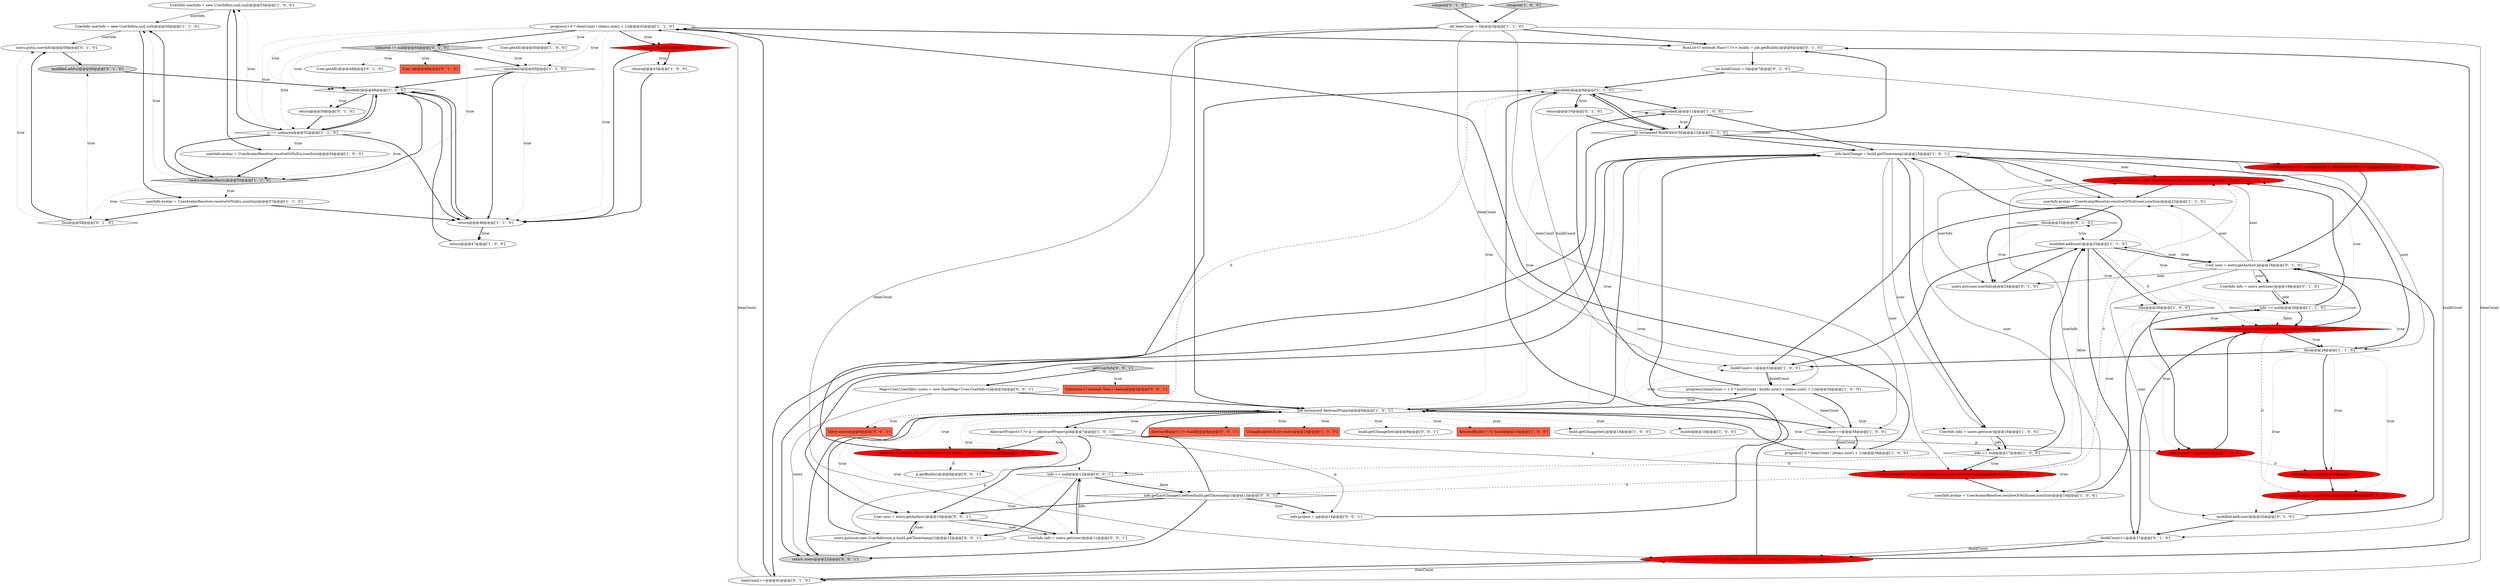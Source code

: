 digraph {
8 [style = filled, label = "UserInfo userInfo = new UserInfo(u,null,null)@@@53@@@['1', '0', '0']", fillcolor = white, shape = ellipse image = "AAA0AAABBB1BBB"];
36 [style = filled, label = "UserInfo userInfo = new UserInfo(u,null,null)@@@56@@@['1', '1', '0']", fillcolor = white, shape = ellipse image = "AAA0AAABBB1BBB"];
65 [style = filled, label = "AbstractBuild<?,?> build@@@8@@@['0', '0', '1']", fillcolor = tomato, shape = box image = "AAA0AAABBB3BBB"];
26 [style = filled, label = "progress(1.0 * itemCount / (items.size() + 1))@@@42@@@['1', '1', '0']", fillcolor = white, shape = ellipse image = "AAA0AAABBB1BBB"];
49 [style = filled, label = "User user = entry.getAuthor()@@@18@@@['0', '1', '0']", fillcolor = white, shape = ellipse image = "AAA0AAABBB2BBB"];
29 [style = filled, label = "return@@@46@@@['1', '1', '0']", fillcolor = white, shape = ellipse image = "AAA0AAABBB1BBB"];
32 [style = filled, label = "canceled()@@@11@@@['1', '0', '0']", fillcolor = white, shape = diamond image = "AAA0AAABBB1BBB"];
51 [style = filled, label = "User u@@@48@@@['0', '1', '0']", fillcolor = tomato, shape = box image = "AAA0AAABBB2BBB"];
62 [style = filled, label = "this@@@58@@@['0', '1', '0']", fillcolor = white, shape = diamond image = "AAA0AAABBB2BBB"];
4 [style = filled, label = "info == null@@@17@@@['1', '0', '0']", fillcolor = white, shape = diamond image = "AAA0AAABBB1BBB"];
1 [style = filled, label = "this@@@26@@@['1', '0', '0']", fillcolor = white, shape = diamond image = "AAA0AAABBB1BBB"];
9 [style = filled, label = "UserInfo userInfo = new UserInfo(user,job,r.getTimestamp())@@@21@@@['1', '1', '0']", fillcolor = red, shape = ellipse image = "AAA1AAABBB1BBB"];
19 [style = filled, label = "progress(1.0 * itemCount / (items.size() + 1))@@@39@@@['1', '0', '0']", fillcolor = white, shape = ellipse image = "AAA0AAABBB1BBB"];
6 [style = filled, label = "userInfo.avatar = UserAvatarResolver.resolveOrNull(user,iconSize)@@@19@@@['1', '0', '0']", fillcolor = white, shape = ellipse image = "AAA0AAABBB1BBB"];
31 [style = filled, label = "canceled()@@@9@@@['1', '1', '0']", fillcolor = white, shape = diamond image = "AAA0AAABBB1BBB"];
47 [style = filled, label = "User.getAll()@@@48@@@['0', '1', '0']", fillcolor = white, shape = ellipse image = "AAA0AAABBB2BBB"];
68 [style = filled, label = "getUserInfo['0', '0', '1']", fillcolor = lightgray, shape = diamond image = "AAA0AAABBB3BBB"];
39 [style = filled, label = "!(r instanceof RunWithSCM)@@@12@@@['1', '1', '0']", fillcolor = white, shape = diamond image = "AAA0AAABBB1BBB"];
11 [style = filled, label = "ChangeLogSet.Entry entry@@@14@@@['1', '0', '0']", fillcolor = tomato, shape = box image = "AAA0AAABBB1BBB"];
13 [style = filled, label = "UserInfo info = users.get(user)@@@16@@@['1', '0', '0']", fillcolor = white, shape = ellipse image = "AAA0AAABBB1BBB"];
58 [style = filled, label = "progress((itemCount + 1.0 * buildCount / builds.size()) / (items.size() + 1))@@@38@@@['0', '1', '0']", fillcolor = red, shape = ellipse image = "AAA1AAABBB2BBB"];
14 [style = filled, label = "userInfo.avatar = UserAvatarResolver.resolveOrNull(u,iconSize)@@@54@@@['1', '0', '0']", fillcolor = white, shape = ellipse image = "AAA0AAABBB1BBB"];
3 [style = filled, label = "User.getAll()@@@45@@@['1', '0', '0']", fillcolor = white, shape = ellipse image = "AAA0AAABBB1BBB"];
43 [style = filled, label = "info.project = job@@@30@@@['0', '1', '0']", fillcolor = red, shape = ellipse image = "AAA1AAABBB2BBB"];
46 [style = filled, label = "buildCount++@@@37@@@['0', '1', '0']", fillcolor = white, shape = ellipse image = "AAA0AAABBB2BBB"];
23 [style = filled, label = "canceled()@@@42@@@['1', '0', '0']", fillcolor = red, shape = diamond image = "AAA1AAABBB1BBB"];
63 [style = filled, label = "info.lastChange = r.getTimestamp()@@@31@@@['0', '1', '0']", fillcolor = red, shape = ellipse image = "AAA1AAABBB2BBB"];
70 [style = filled, label = "Entry entry@@@9@@@['0', '0', '1']", fillcolor = tomato, shape = box image = "AAA0AAABBB3BBB"];
75 [style = filled, label = "info == null@@@12@@@['0', '0', '1']", fillcolor = white, shape = diamond image = "AAA0AAABBB3BBB"];
56 [style = filled, label = "compute['0', '1', '0']", fillcolor = lightgray, shape = diamond image = "AAA0AAABBB2BBB"];
7 [style = filled, label = "modified.add(user)@@@25@@@['1', '1', '0']", fillcolor = white, shape = ellipse image = "AAA0AAABBB1BBB"];
17 [style = filled, label = "return@@@47@@@['1', '0', '0']", fillcolor = white, shape = ellipse image = "AAA0AAABBB1BBB"];
40 [style = filled, label = "UserInfo userInfo = new UserInfo(user,p,build.getTimestamp())@@@18@@@['1', '0', '0']", fillcolor = red, shape = ellipse image = "AAA1AAABBB1BBB"];
48 [style = filled, label = "RunWithSCM<?,?> runWithSCM = (RunWithSCM<?,?>)r@@@15@@@['0', '1', '0']", fillcolor = red, shape = ellipse image = "AAA1AAABBB2BBB"];
76 [style = filled, label = "info.project = p@@@14@@@['0', '0', '1']", fillcolor = white, shape = ellipse image = "AAA0AAABBB3BBB"];
12 [style = filled, label = "this@@@29@@@['1', '1', '0']", fillcolor = white, shape = diamond image = "AAA0AAABBB1BBB"];
61 [style = filled, label = "this@@@23@@@['0', '1', '0']", fillcolor = white, shape = diamond image = "AAA0AAABBB2BBB"];
10 [style = filled, label = "itemCount++@@@38@@@['1', '0', '0']", fillcolor = white, shape = ellipse image = "AAA0AAABBB1BBB"];
24 [style = filled, label = "return@@@43@@@['1', '0', '0']", fillcolor = white, shape = ellipse image = "AAA0AAABBB1BBB"];
0 [style = filled, label = "job instanceof AbstractProject@@@6@@@['1', '0', '1']", fillcolor = white, shape = diamond image = "AAA0AAABBB1BBB"];
69 [style = filled, label = "p.getBuilds()@@@8@@@['0', '0', '1']", fillcolor = white, shape = ellipse image = "AAA0AAABBB3BBB"];
71 [style = filled, label = "User user = entry.getAuthor()@@@10@@@['0', '0', '1']", fillcolor = white, shape = ellipse image = "AAA0AAABBB3BBB"];
52 [style = filled, label = "itemCount++@@@41@@@['0', '1', '0']", fillcolor = white, shape = ellipse image = "AAA0AAABBB2BBB"];
67 [style = filled, label = "build.getChangeSet()@@@9@@@['0', '0', '1']", fillcolor = white, shape = ellipse image = "AAA0AAABBB3BBB"];
54 [style = filled, label = "unknown != null@@@44@@@['0', '1', '0']", fillcolor = lightgray, shape = diamond image = "AAA0AAABBB2BBB"];
57 [style = filled, label = "modified.add(user)@@@32@@@['0', '1', '0']", fillcolor = white, shape = ellipse image = "AAA0AAABBB2BBB"];
28 [style = filled, label = "AbstractBuild<?,?> build@@@10@@@['1', '0', '0']", fillcolor = tomato, shape = box image = "AAA1AAABBB1BBB"];
78 [style = filled, label = "UserInfo info = users.get(user)@@@11@@@['0', '0', '1']", fillcolor = white, shape = ellipse image = "AAA0AAABBB3BBB"];
45 [style = filled, label = "RunList<? extends Run<?,?>> builds = job.getBuilds()@@@6@@@['0', '1', '0']", fillcolor = white, shape = ellipse image = "AAA0AAABBB2BBB"];
72 [style = filled, label = "info.getLastChange().before(build.getTimestamp())@@@13@@@['0', '0', '1']", fillcolor = white, shape = diamond image = "AAA0AAABBB3BBB"];
22 [style = filled, label = "!users.containsKey(u)@@@55@@@['1', '1', '0']", fillcolor = lightgray, shape = diamond image = "AAA0AAABBB1BBB"];
44 [style = filled, label = "users.put(u,userInfo)@@@59@@@['0', '1', '0']", fillcolor = white, shape = ellipse image = "AAA0AAABBB2BBB"];
21 [style = filled, label = "build.getChangeSet()@@@14@@@['1', '0', '0']", fillcolor = white, shape = ellipse image = "AAA0AAABBB1BBB"];
73 [style = filled, label = "Map<User,UserInfo> users = new HashMap<User,UserInfo>()@@@3@@@['0', '0', '1']", fillcolor = white, shape = ellipse image = "AAA0AAABBB3BBB"];
42 [style = filled, label = "info.getLastChange().before(r.getTimestamp())@@@28@@@['1', '1', '0']", fillcolor = red, shape = diamond image = "AAA1AAABBB1BBB"];
5 [style = filled, label = "buildCount++@@@33@@@['1', '0', '0']", fillcolor = white, shape = ellipse image = "AAA0AAABBB1BBB"];
59 [style = filled, label = "return@@@10@@@['0', '1', '0']", fillcolor = white, shape = ellipse image = "AAA0AAABBB2BBB"];
15 [style = filled, label = "compute['1', '0', '0']", fillcolor = lightgray, shape = diamond image = "AAA0AAABBB1BBB"];
33 [style = filled, label = "int itemCount = 0@@@3@@@['1', '1', '0']", fillcolor = white, shape = ellipse image = "AAA0AAABBB1BBB"];
41 [style = filled, label = "progress((itemCount + 1.0 * buildCount / builds.size()) / (items.size() + 1))@@@34@@@['1', '0', '0']", fillcolor = white, shape = ellipse image = "AAA0AAABBB1BBB"];
60 [style = filled, label = "int buildCount = 0@@@7@@@['0', '1', '0']", fillcolor = white, shape = ellipse image = "AAA0AAABBB2BBB"];
74 [style = filled, label = "users.put(user,new UserInfo(user,p,build.getTimestamp()))@@@12@@@['0', '0', '1']", fillcolor = white, shape = ellipse image = "AAA0AAABBB3BBB"];
34 [style = filled, label = "info.project = p@@@27@@@['1', '0', '0']", fillcolor = red, shape = ellipse image = "AAA1AAABBB1BBB"];
35 [style = filled, label = "canceled()@@@45@@@['1', '1', '0']", fillcolor = white, shape = diamond image = "AAA0AAABBB1BBB"];
53 [style = filled, label = "UserInfo info = users.get(user)@@@19@@@['0', '1', '0']", fillcolor = white, shape = ellipse image = "AAA0AAABBB2BBB"];
77 [style = filled, label = "Collection<? extends Item> items@@@2@@@['0', '0', '1']", fillcolor = tomato, shape = box image = "AAA0AAABBB3BBB"];
25 [style = filled, label = "userInfo.avatar = UserAvatarResolver.resolveOrNull(user,iconSize)@@@22@@@['1', '1', '0']", fillcolor = white, shape = ellipse image = "AAA0AAABBB1BBB"];
38 [style = filled, label = "canceled()@@@49@@@['1', '1', '0']", fillcolor = white, shape = diamond image = "AAA0AAABBB1BBB"];
64 [style = filled, label = "users.put(user,userInfo)@@@24@@@['0', '1', '0']", fillcolor = white, shape = ellipse image = "AAA0AAABBB2BBB"];
16 [style = filled, label = "info == null@@@20@@@['1', '1', '0']", fillcolor = white, shape = diamond image = "AAA0AAABBB1BBB"];
18 [style = filled, label = "u == unknown@@@52@@@['1', '1', '0']", fillcolor = white, shape = diamond image = "AAA0AAABBB1BBB"];
37 [style = filled, label = "AbstractProject<?,?> p = (AbstractProject)job@@@7@@@['1', '0', '1']", fillcolor = white, shape = ellipse image = "AAA0AAABBB1BBB"];
30 [style = filled, label = "info.lastChange = build.getTimestamp()@@@15@@@['1', '0', '1']", fillcolor = white, shape = ellipse image = "AAA0AAABBB1BBB"];
50 [style = filled, label = "return@@@50@@@['0', '1', '0']", fillcolor = white, shape = ellipse image = "AAA0AAABBB2BBB"];
27 [style = filled, label = "userInfo.avatar = UserAvatarResolver.resolveOrNull(u,iconSize)@@@57@@@['1', '1', '0']", fillcolor = white, shape = ellipse image = "AAA0AAABBB1BBB"];
20 [style = filled, label = "RunList<? extends AbstractBuild<?,?>> builds = p.getBuilds()@@@8@@@['1', '0', '0']", fillcolor = red, shape = ellipse image = "AAA1AAABBB1BBB"];
66 [style = filled, label = "return users@@@22@@@['0', '0', '1']", fillcolor = lightgray, shape = ellipse image = "AAA0AAABBB3BBB"];
55 [style = filled, label = "modified.add(u)@@@60@@@['0', '1', '0']", fillcolor = lightgray, shape = ellipse image = "AAA0AAABBB2BBB"];
2 [style = filled, label = "builds@@@10@@@['1', '0', '0']", fillcolor = white, shape = ellipse image = "AAA0AAABBB1BBB"];
49->64 [style = solid, label="user"];
41->0 [style = bold, label=""];
72->0 [style = bold, label=""];
54->35 [style = dotted, label="true"];
13->4 [style = solid, label="info"];
16->9 [style = dotted, label="true"];
30->13 [style = bold, label=""];
40->6 [style = bold, label=""];
12->5 [style = bold, label=""];
0->5 [style = dotted, label="true"];
7->30 [style = bold, label=""];
54->22 [style = dotted, label="true"];
52->58 [style = solid, label="itemCount"];
25->30 [style = bold, label=""];
10->19 [style = bold, label=""];
42->63 [style = dashed, label="0"];
72->30 [style = dotted, label="true"];
4->75 [style = dashed, label="0"];
54->38 [style = dotted, label="true"];
0->71 [style = dotted, label="true"];
7->49 [style = bold, label=""];
46->58 [style = solid, label="buildCount"];
68->73 [style = bold, label=""];
78->75 [style = solid, label="info"];
60->46 [style = solid, label="buildCount"];
61->64 [style = bold, label=""];
1->34 [style = dotted, label="true"];
9->64 [style = solid, label="userInfo"];
0->31 [style = dotted, label="true"];
7->42 [style = dashed, label="0"];
33->0 [style = bold, label=""];
23->29 [style = bold, label=""];
17->38 [style = bold, label=""];
38->50 [style = bold, label=""];
10->41 [style = solid, label="itemCount"];
49->53 [style = solid, label="user"];
54->51 [style = dotted, label="true"];
18->22 [style = bold, label=""];
0->66 [style = bold, label=""];
0->21 [style = dotted, label="true"];
31->59 [style = dotted, label="true"];
0->75 [style = dotted, label="true"];
39->31 [style = bold, label=""];
78->75 [style = bold, label=""];
1->12 [style = dotted, label="true"];
33->45 [style = bold, label=""];
16->42 [style = bold, label=""];
35->38 [style = bold, label=""];
61->64 [style = dotted, label="true"];
61->7 [style = dotted, label="true"];
7->1 [style = dotted, label="true"];
12->63 [style = dotted, label="true"];
0->11 [style = dotted, label="true"];
16->9 [style = bold, label=""];
0->67 [style = dotted, label="true"];
34->43 [style = dashed, label="0"];
40->9 [style = solid, label="userInfo"];
57->46 [style = bold, label=""];
49->9 [style = solid, label="user"];
18->38 [style = bold, label=""];
30->40 [style = solid, label="user"];
48->49 [style = bold, label=""];
41->32 [style = bold, label=""];
7->1 [style = bold, label=""];
42->46 [style = bold, label=""];
4->7 [style = dotted, label="false"];
7->46 [style = bold, label=""];
50->18 [style = bold, label=""];
33->10 [style = solid, label="itemCount"];
49->57 [style = solid, label="user"];
14->22 [style = bold, label=""];
75->74 [style = bold, label=""];
39->45 [style = bold, label=""];
26->23 [style = dotted, label="true"];
20->31 [style = bold, label=""];
34->42 [style = bold, label=""];
59->39 [style = bold, label=""];
55->38 [style = bold, label=""];
18->8 [style = dotted, label="true"];
33->58 [style = solid, label="itemCount"];
0->70 [style = dotted, label="true"];
26->3 [style = dotted, label="true"];
8->36 [style = solid, label="userInfo"];
1->42 [style = dotted, label="true"];
30->6 [style = solid, label="user"];
22->38 [style = bold, label=""];
7->5 [style = bold, label=""];
38->18 [style = bold, label=""];
39->52 [style = bold, label=""];
44->55 [style = bold, label=""];
12->57 [style = dotted, label="true"];
72->71 [style = bold, label=""];
19->26 [style = bold, label=""];
0->37 [style = dotted, label="true"];
60->31 [style = bold, label=""];
62->44 [style = dotted, label="true"];
33->52 [style = solid, label="itemCount"];
26->18 [style = dotted, label="true"];
29->38 [style = bold, label=""];
45->60 [style = bold, label=""];
27->29 [style = bold, label=""];
16->25 [style = dotted, label="true"];
56->33 [style = bold, label=""];
0->41 [style = dotted, label="true"];
38->50 [style = dotted, label="true"];
30->9 [style = solid, label="user"];
23->24 [style = dotted, label="true"];
16->61 [style = dotted, label="true"];
71->78 [style = bold, label=""];
15->33 [style = bold, label=""];
52->26 [style = bold, label=""];
35->29 [style = dotted, label="true"];
37->34 [style = solid, label="p"];
40->72 [style = dashed, label="0"];
54->35 [style = bold, label=""];
29->17 [style = dotted, label="true"];
29->17 [style = bold, label=""];
31->59 [style = bold, label=""];
35->29 [style = bold, label=""];
73->66 [style = solid, label="users"];
62->55 [style = dotted, label="true"];
72->76 [style = dotted, label="true"];
31->32 [style = bold, label=""];
27->62 [style = bold, label=""];
0->4 [style = dotted, label="true"];
12->43 [style = dotted, label="true"];
22->62 [style = dotted, label="true"];
63->57 [style = bold, label=""];
53->16 [style = solid, label="info"];
8->14 [style = bold, label=""];
30->13 [style = solid, label="user"];
41->10 [style = bold, label=""];
62->44 [style = bold, label=""];
32->30 [style = bold, label=""];
71->74 [style = solid, label="user"];
71->78 [style = solid, label="user"];
0->30 [style = dotted, label="true"];
4->7 [style = bold, label=""];
19->0 [style = bold, label=""];
30->71 [style = bold, label=""];
30->25 [style = solid, label="user"];
36->44 [style = solid, label="userInfo"];
74->66 [style = bold, label=""];
73->0 [style = bold, label=""];
1->34 [style = bold, label=""];
33->41 [style = solid, label="itemCount"];
26->38 [style = dotted, label="true"];
26->54 [style = bold, label=""];
22->27 [style = dotted, label="true"];
37->71 [style = bold, label=""];
43->63 [style = bold, label=""];
22->36 [style = dotted, label="true"];
25->5 [style = bold, label=""];
75->72 [style = bold, label=""];
32->39 [style = bold, label=""];
18->8 [style = bold, label=""];
31->39 [style = bold, label=""];
30->0 [style = bold, label=""];
0->32 [style = dotted, label="true"];
12->43 [style = bold, label=""];
26->35 [style = dotted, label="true"];
31->5 [style = solid, label="buildCount"];
37->74 [style = solid, label="p"];
18->22 [style = dotted, label="true"];
4->6 [style = dotted, label="true"];
4->40 [style = bold, label=""];
0->28 [style = dotted, label="true"];
5->41 [style = solid, label="buildCount"];
39->48 [style = bold, label=""];
0->13 [style = dotted, label="true"];
0->37 [style = bold, label=""];
32->39 [style = dotted, label="true"];
0->65 [style = dotted, label="true"];
52->26 [style = solid, label="itemCount"];
4->40 [style = dotted, label="true"];
74->0 [style = bold, label=""];
74->71 [style = bold, label=""];
30->66 [style = bold, label=""];
49->7 [style = solid, label="user"];
38->29 [style = bold, label=""];
54->18 [style = dotted, label="true"];
37->20 [style = bold, label=""];
30->12 [style = solid, label="user"];
0->20 [style = dotted, label="true"];
10->19 [style = solid, label="itemCount"];
16->42 [style = dotted, label="false"];
12->30 [style = bold, label=""];
58->31 [style = bold, label=""];
31->70 [style = dashed, label="0"];
24->29 [style = bold, label=""];
46->58 [style = bold, label=""];
42->12 [style = bold, label=""];
0->69 [style = dotted, label="true"];
75->72 [style = dotted, label="false"];
76->30 [style = bold, label=""];
18->14 [style = dotted, label="true"];
40->9 [style = dashed, label="0"];
75->74 [style = dotted, label="true"];
72->76 [style = bold, label=""];
0->78 [style = dotted, label="true"];
39->30 [style = bold, label=""];
49->53 [style = bold, label=""];
42->12 [style = dotted, label="true"];
64->7 [style = bold, label=""];
18->29 [style = bold, label=""];
0->10 [style = bold, label=""];
23->24 [style = bold, label=""];
5->41 [style = bold, label=""];
54->47 [style = dotted, label="true"];
36->27 [style = bold, label=""];
6->16 [style = bold, label=""];
37->40 [style = solid, label="p"];
68->77 [style = dotted, label="true"];
9->25 [style = bold, label=""];
26->23 [style = bold, label=""];
22->36 [style = bold, label=""];
58->45 [style = bold, label=""];
53->16 [style = bold, label=""];
20->69 [style = dashed, label="0"];
57->49 [style = bold, label=""];
42->49 [style = bold, label=""];
37->76 [style = solid, label="p"];
26->45 [style = bold, label=""];
25->61 [style = bold, label=""];
58->52 [style = bold, label=""];
72->66 [style = bold, label=""];
0->2 [style = dotted, label="true"];
4->16 [style = dotted, label="true"];
26->29 [style = dotted, label="true"];
13->4 [style = bold, label=""];
49->25 [style = solid, label="user"];
}
